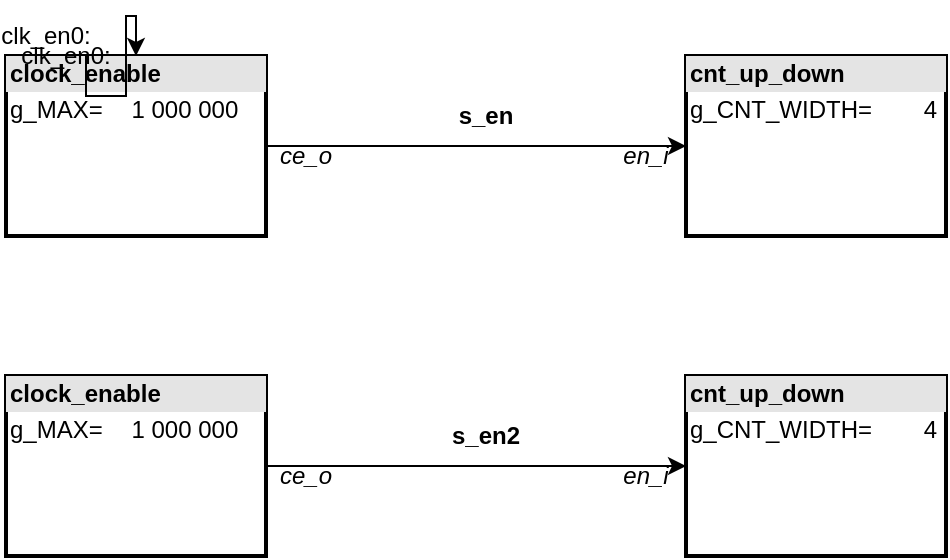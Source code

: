 <mxfile version="14.4.4" type="github">
  <diagram name="Page-1" id="b520641d-4fe3-3701-9064-5fc419738815">
    <mxGraphModel dx="570" dy="410" grid="1" gridSize="10" guides="1" tooltips="1" connect="1" arrows="1" fold="1" page="1" pageScale="1" pageWidth="1100" pageHeight="850" background="#ffffff" math="0" shadow="0">
      <root>
        <mxCell id="0" />
        <mxCell id="1" parent="0" />
        <mxCell id="S0dThBKAwX5zjD64cp9Z-6" style="edgeStyle=orthogonalEdgeStyle;rounded=0;orthogonalLoop=1;jettySize=auto;html=1;exitX=1;exitY=0.5;exitDx=0;exitDy=0;entryX=0;entryY=0.5;entryDx=0;entryDy=0;" edge="1" parent="1" source="S0dThBKAwX5zjD64cp9Z-1" target="S0dThBKAwX5zjD64cp9Z-3">
          <mxGeometry relative="1" as="geometry" />
        </mxCell>
        <mxCell id="S0dThBKAwX5zjD64cp9Z-1" value="&lt;div style=&quot;box-sizing: border-box ; width: 100% ; background: #e4e4e4 ; padding: 2px&quot;&gt;&lt;b&gt;clock_enable&lt;/b&gt;&lt;/div&gt;&lt;table style=&quot;width: 100% ; font-size: 1em&quot; cellpadding=&quot;2&quot; cellspacing=&quot;0&quot;&gt;&lt;tbody&gt;&lt;tr&gt;&lt;td&gt;g_MAX=&lt;/td&gt;&lt;td&gt;1 000 000&lt;/td&gt;&lt;/tr&gt;&lt;tr&gt;&lt;td&gt;&lt;br&gt;&lt;/td&gt;&lt;td&gt;&lt;/td&gt;&lt;/tr&gt;&lt;tr&gt;&lt;td&gt;&lt;/td&gt;&lt;td&gt;&lt;br&gt;&lt;/td&gt;&lt;/tr&gt;&lt;/tbody&gt;&lt;/table&gt;" style="verticalAlign=top;align=left;overflow=fill;html=1;strokeWidth=2;" vertex="1" parent="1">
          <mxGeometry x="200" y="190" width="130" height="90" as="geometry" />
        </mxCell>
        <mxCell id="S0dThBKAwX5zjD64cp9Z-3" value="&lt;div style=&quot;box-sizing: border-box ; width: 100% ; background: #e4e4e4 ; padding: 2px&quot;&gt;&lt;b&gt;cnt_up_down&lt;/b&gt;&lt;/div&gt;&lt;table style=&quot;width: 100% ; font-size: 1em&quot; cellpadding=&quot;2&quot; cellspacing=&quot;0&quot;&gt;&lt;tbody&gt;&lt;tr&gt;&lt;td&gt;g_CNT_WIDTH=&lt;/td&gt;&lt;td&gt;4&lt;/td&gt;&lt;/tr&gt;&lt;tr&gt;&lt;td&gt;&lt;br&gt;&lt;/td&gt;&lt;td&gt;&lt;/td&gt;&lt;/tr&gt;&lt;tr&gt;&lt;td&gt;&lt;/td&gt;&lt;td&gt;&lt;br&gt;&lt;/td&gt;&lt;/tr&gt;&lt;/tbody&gt;&lt;/table&gt;" style="verticalAlign=top;align=left;overflow=fill;html=1;strokeWidth=2;" vertex="1" parent="1">
          <mxGeometry x="540" y="190" width="130" height="90" as="geometry" />
        </mxCell>
        <mxCell id="S0dThBKAwX5zjD64cp9Z-5" value="&lt;b&gt;s_en&lt;/b&gt;" style="text;html=1;strokeColor=none;fillColor=none;align=center;verticalAlign=middle;whiteSpace=wrap;rounded=0;" vertex="1" parent="1">
          <mxGeometry x="420" y="210" width="40" height="20" as="geometry" />
        </mxCell>
        <mxCell id="S0dThBKAwX5zjD64cp9Z-7" value="&lt;i&gt;ce_o&lt;/i&gt;" style="text;html=1;strokeColor=none;fillColor=none;align=center;verticalAlign=middle;whiteSpace=wrap;rounded=0;" vertex="1" parent="1">
          <mxGeometry x="330" y="230" width="40" height="20" as="geometry" />
        </mxCell>
        <mxCell id="S0dThBKAwX5zjD64cp9Z-8" value="&lt;i&gt;en_i&lt;/i&gt;" style="text;html=1;strokeColor=none;fillColor=none;align=center;verticalAlign=middle;whiteSpace=wrap;rounded=0;" vertex="1" parent="1">
          <mxGeometry x="500" y="230" width="40" height="20" as="geometry" />
        </mxCell>
        <mxCell id="S0dThBKAwX5zjD64cp9Z-9" style="edgeStyle=orthogonalEdgeStyle;rounded=0;orthogonalLoop=1;jettySize=auto;html=1;exitX=1;exitY=0.5;exitDx=0;exitDy=0;entryX=0;entryY=0.5;entryDx=0;entryDy=0;" edge="1" parent="1" source="S0dThBKAwX5zjD64cp9Z-10" target="S0dThBKAwX5zjD64cp9Z-11">
          <mxGeometry relative="1" as="geometry" />
        </mxCell>
        <mxCell id="S0dThBKAwX5zjD64cp9Z-10" value="&lt;div style=&quot;box-sizing: border-box ; width: 100% ; background: #e4e4e4 ; padding: 2px&quot;&gt;&lt;b&gt;clock_enable&lt;/b&gt;&lt;/div&gt;&lt;table style=&quot;width: 100% ; font-size: 1em&quot; cellpadding=&quot;2&quot; cellspacing=&quot;0&quot;&gt;&lt;tbody&gt;&lt;tr&gt;&lt;td&gt;g_MAX=&lt;/td&gt;&lt;td&gt;1 000 000&lt;/td&gt;&lt;/tr&gt;&lt;tr&gt;&lt;td&gt;&lt;br&gt;&lt;/td&gt;&lt;td&gt;&lt;/td&gt;&lt;/tr&gt;&lt;tr&gt;&lt;td&gt;&lt;/td&gt;&lt;td&gt;&lt;br&gt;&lt;/td&gt;&lt;/tr&gt;&lt;/tbody&gt;&lt;/table&gt;" style="verticalAlign=top;align=left;overflow=fill;html=1;strokeWidth=2;" vertex="1" parent="1">
          <mxGeometry x="200" y="350" width="130" height="90" as="geometry" />
        </mxCell>
        <mxCell id="S0dThBKAwX5zjD64cp9Z-11" value="&lt;div style=&quot;box-sizing: border-box ; width: 100% ; background: #e4e4e4 ; padding: 2px&quot;&gt;&lt;b&gt;cnt_up_down&lt;/b&gt;&lt;/div&gt;&lt;table style=&quot;width: 100% ; font-size: 1em&quot; cellpadding=&quot;2&quot; cellspacing=&quot;0&quot;&gt;&lt;tbody&gt;&lt;tr&gt;&lt;td&gt;g_CNT_WIDTH=&lt;/td&gt;&lt;td&gt;4&lt;/td&gt;&lt;/tr&gt;&lt;tr&gt;&lt;td&gt;&lt;br&gt;&lt;/td&gt;&lt;td&gt;&lt;/td&gt;&lt;/tr&gt;&lt;tr&gt;&lt;td&gt;&lt;/td&gt;&lt;td&gt;&lt;br&gt;&lt;/td&gt;&lt;/tr&gt;&lt;/tbody&gt;&lt;/table&gt;" style="verticalAlign=top;align=left;overflow=fill;html=1;strokeWidth=2;" vertex="1" parent="1">
          <mxGeometry x="540" y="350" width="130" height="90" as="geometry" />
        </mxCell>
        <mxCell id="S0dThBKAwX5zjD64cp9Z-12" value="&lt;b&gt;s_en2&lt;/b&gt;" style="text;html=1;strokeColor=none;fillColor=none;align=center;verticalAlign=middle;whiteSpace=wrap;rounded=0;" vertex="1" parent="1">
          <mxGeometry x="420" y="370" width="40" height="20" as="geometry" />
        </mxCell>
        <mxCell id="S0dThBKAwX5zjD64cp9Z-13" value="&lt;i&gt;ce_o&lt;/i&gt;" style="text;html=1;strokeColor=none;fillColor=none;align=center;verticalAlign=middle;whiteSpace=wrap;rounded=0;" vertex="1" parent="1">
          <mxGeometry x="330" y="390" width="40" height="20" as="geometry" />
        </mxCell>
        <mxCell id="S0dThBKAwX5zjD64cp9Z-14" value="&lt;i&gt;en_i&lt;/i&gt;" style="text;html=1;strokeColor=none;fillColor=none;align=center;verticalAlign=middle;whiteSpace=wrap;rounded=0;" vertex="1" parent="1">
          <mxGeometry x="500" y="390" width="40" height="20" as="geometry" />
        </mxCell>
        <mxCell id="S0dThBKAwX5zjD64cp9Z-17" style="edgeStyle=orthogonalEdgeStyle;rounded=0;orthogonalLoop=1;jettySize=auto;html=1;exitX=1;exitY=1;exitDx=0;exitDy=0;" edge="1" parent="1" source="S0dThBKAwX5zjD64cp9Z-15" target="S0dThBKAwX5zjD64cp9Z-1">
          <mxGeometry relative="1" as="geometry" />
        </mxCell>
        <mxCell id="S0dThBKAwX5zjD64cp9Z-15" value="clk_en0:" style="text;html=1;strokeColor=none;fillColor=none;align=center;verticalAlign=middle;whiteSpace=wrap;rounded=0;" vertex="1" parent="1">
          <mxGeometry x="200" y="170" width="40" height="20" as="geometry" />
        </mxCell>
        <mxCell id="S0dThBKAwX5zjD64cp9Z-16" value="clk_en0:" style="text;html=1;strokeColor=none;fillColor=none;align=center;verticalAlign=middle;whiteSpace=wrap;rounded=0;" vertex="1" parent="1">
          <mxGeometry x="210" y="180" width="40" height="20" as="geometry" />
        </mxCell>
      </root>
    </mxGraphModel>
  </diagram>
</mxfile>
